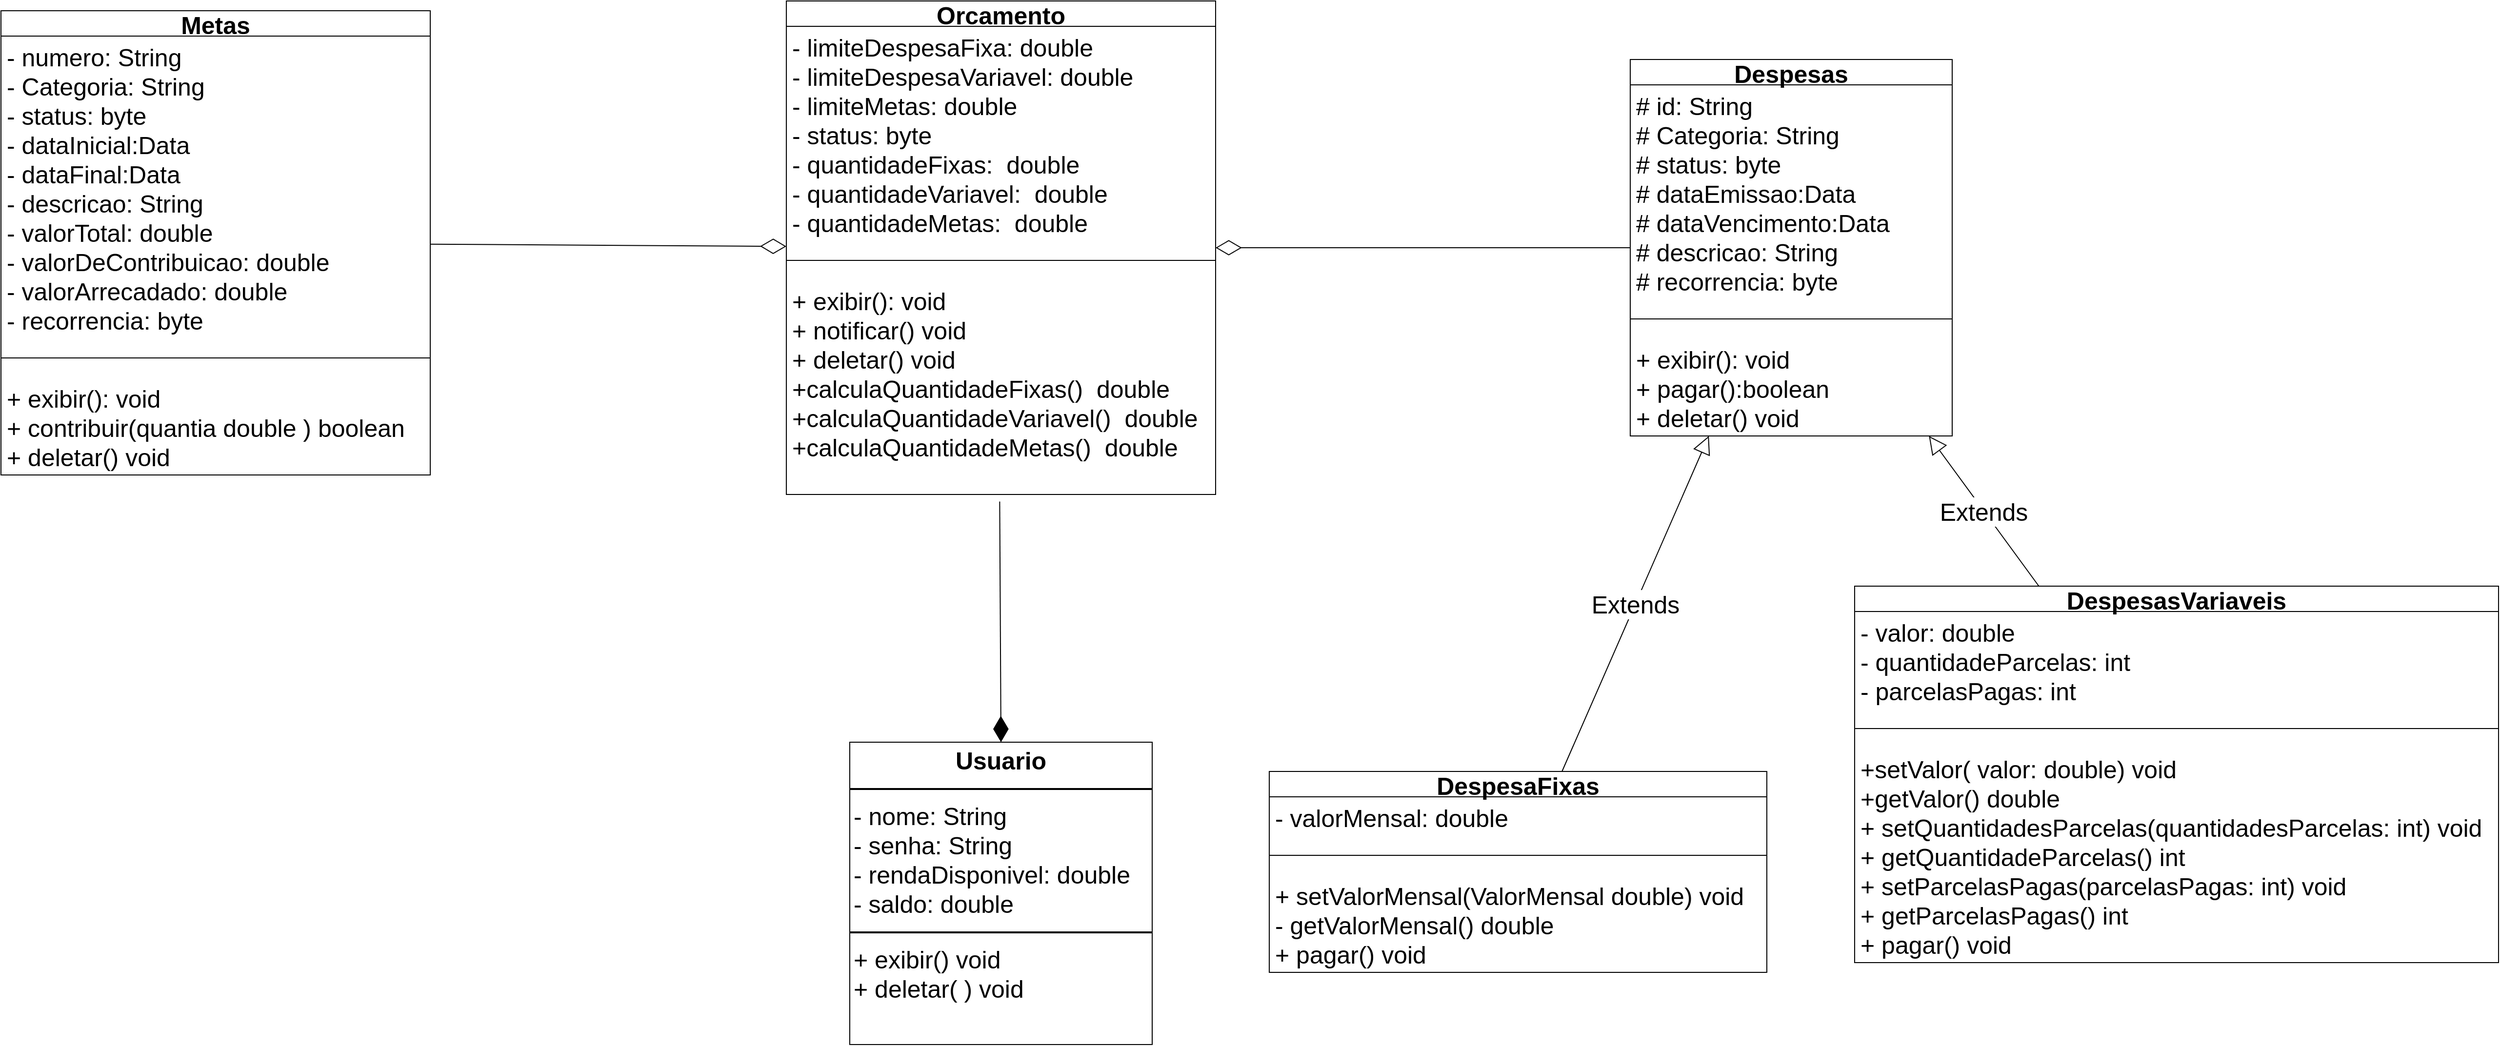 <mxfile version="24.2.5" type="github">
  <diagram id="C5RBs43oDa-KdzZeNtuy" name="Page-1">
    <mxGraphModel dx="4044" dy="2456" grid="1" gridSize="10" guides="1" tooltips="1" connect="1" arrows="1" fold="1" page="1" pageScale="1" pageWidth="827" pageHeight="1169" math="0" shadow="0">
      <root>
        <mxCell id="WIyWlLk6GJQsqaUBKTNV-0" />
        <mxCell id="WIyWlLk6GJQsqaUBKTNV-1" parent="WIyWlLk6GJQsqaUBKTNV-0" />
        <mxCell id="Xsj6mDMWJkw63rFZN-va-0" value="&lt;p style=&quot;margin: 4px 0px 0px; text-align: center; font-size: 25px;&quot;&gt;&lt;b style=&quot;font-size: 25px;&quot;&gt;Usuario&lt;/b&gt;&lt;/p&gt;&lt;hr style=&quot;border-style: solid; font-size: 25px;&quot;&gt;&lt;p style=&quot;margin: 0px 0px 0px 4px; font-size: 25px;&quot;&gt;- nome: String&lt;/p&gt;&lt;p style=&quot;margin: 0px 0px 0px 4px; font-size: 25px;&quot;&gt;- senha: String&lt;/p&gt;&lt;p style=&quot;margin: 0px 0px 0px 4px; font-size: 25px;&quot;&gt;- rendaDisponivel: double&lt;/p&gt;&lt;p style=&quot;margin: 0px 0px 0px 4px; font-size: 25px;&quot;&gt;- saldo: double&lt;/p&gt;&lt;hr style=&quot;border-style: solid; font-size: 25px;&quot;&gt;&lt;p style=&quot;margin: 0px 0px 0px 4px; font-size: 25px;&quot;&gt;+ exibir() void&amp;nbsp;&lt;/p&gt;&lt;p style=&quot;margin: 0px 0px 0px 4px; font-size: 25px;&quot;&gt;+ deletar( ) void&lt;/p&gt;" style="verticalAlign=top;align=left;overflow=fill;html=1;whiteSpace=wrap;fontSize=25;" parent="WIyWlLk6GJQsqaUBKTNV-1" vertex="1">
          <mxGeometry x="-70" y="320" width="310" height="310" as="geometry" />
        </mxCell>
        <mxCell id="Xsj6mDMWJkw63rFZN-va-6" value="Despesas" style="swimlane;fontStyle=1;align=center;verticalAlign=top;childLayout=stackLayout;horizontal=1;startSize=26;horizontalStack=0;resizeParent=1;resizeParentMax=0;resizeLast=0;collapsible=1;marginBottom=0;whiteSpace=wrap;html=1;fontSize=25;spacingTop=-7;" parent="WIyWlLk6GJQsqaUBKTNV-1" vertex="1">
          <mxGeometry x="730" y="-380" width="330" height="386" as="geometry" />
        </mxCell>
        <mxCell id="Xsj6mDMWJkw63rFZN-va-7" value="&lt;div style=&quot;font-size: 25px;&quot;&gt;&lt;span style=&quot;background-color: initial; font-size: 25px;&quot;&gt;# id: String&lt;/span&gt;&lt;/div&gt;&lt;div style=&quot;font-size: 25px;&quot;&gt;&lt;span style=&quot;background-color: initial; font-size: 25px;&quot;&gt;# Categoria: String&lt;/span&gt;&lt;br style=&quot;font-size: 25px;&quot;&gt;&lt;/div&gt;&lt;div style=&quot;font-size: 25px;&quot;&gt;&lt;span style=&quot;background-color: initial; font-size: 25px;&quot;&gt;# status: byte&lt;/span&gt;&lt;/div&gt;&lt;div style=&quot;font-size: 25px;&quot;&gt;# dataEmissao:Data&lt;/div&gt;&lt;div style=&quot;font-size: 25px;&quot;&gt;&lt;span style=&quot;background-color: initial; font-size: 25px;&quot;&gt;# dataVencimento:Data&lt;/span&gt;&lt;/div&gt;&lt;div style=&quot;font-size: 25px;&quot;&gt;&lt;span style=&quot;background-color: initial; font-size: 25px;&quot;&gt;# descricao: String&lt;/span&gt;&lt;/div&gt;&lt;div style=&quot;font-size: 25px;&quot;&gt;&lt;span style=&quot;background-color: initial; font-size: 25px;&quot;&gt;# recorrencia: byte&lt;/span&gt;&lt;/div&gt;" style="text;strokeColor=none;fillColor=none;align=left;verticalAlign=top;spacingLeft=4;spacingRight=4;overflow=hidden;rotatable=0;points=[[0,0.5],[1,0.5]];portConstraint=eastwest;whiteSpace=wrap;html=1;fontSize=25;" parent="Xsj6mDMWJkw63rFZN-va-6" vertex="1">
          <mxGeometry y="26" width="330" height="220" as="geometry" />
        </mxCell>
        <mxCell id="Xsj6mDMWJkw63rFZN-va-8" value="" style="line;strokeWidth=1;fillColor=none;align=left;verticalAlign=middle;spacingTop=-1;spacingLeft=3;spacingRight=3;rotatable=0;labelPosition=right;points=[];portConstraint=eastwest;strokeColor=inherit;fontSize=25;" parent="Xsj6mDMWJkw63rFZN-va-6" vertex="1">
          <mxGeometry y="246" width="330" height="40" as="geometry" />
        </mxCell>
        <mxCell id="Xsj6mDMWJkw63rFZN-va-9" value="&lt;div style=&quot;font-size: 25px;&quot;&gt;&lt;span style=&quot;background-color: initial; font-size: 25px;&quot;&gt;+ exibir(): void&lt;/span&gt;&lt;br style=&quot;font-size: 25px;&quot;&gt;&lt;/div&gt;&lt;div style=&quot;font-size: 25px;&quot;&gt;+ pagar():boolean&lt;/div&gt;&lt;div style=&quot;font-size: 25px;&quot;&gt;+ deletar() void&lt;/div&gt;" style="text;strokeColor=none;fillColor=none;align=left;verticalAlign=top;spacingLeft=4;spacingRight=4;overflow=hidden;rotatable=0;points=[[0,0.5],[1,0.5]];portConstraint=eastwest;whiteSpace=wrap;html=1;fontSize=25;" parent="Xsj6mDMWJkw63rFZN-va-6" vertex="1">
          <mxGeometry y="286" width="330" height="100" as="geometry" />
        </mxCell>
        <mxCell id="Xsj6mDMWJkw63rFZN-va-14" value="DespesasVariaveis" style="swimlane;fontStyle=1;align=center;verticalAlign=top;childLayout=stackLayout;horizontal=1;startSize=26;horizontalStack=0;resizeParent=1;resizeParentMax=0;resizeLast=0;collapsible=1;marginBottom=0;whiteSpace=wrap;html=1;fontSize=25;spacingTop=-7;" parent="WIyWlLk6GJQsqaUBKTNV-1" vertex="1">
          <mxGeometry x="960" y="160" width="660" height="386" as="geometry" />
        </mxCell>
        <mxCell id="Xsj6mDMWJkw63rFZN-va-15" value="&lt;div style=&quot;font-size: 25px;&quot;&gt;- valor: double&lt;/div&gt;- quantidadeParcelas: int&lt;div style=&quot;font-size: 25px;&quot;&gt;- parcelasPagas: int&lt;/div&gt;" style="text;strokeColor=none;fillColor=none;align=left;verticalAlign=top;spacingLeft=4;spacingRight=4;overflow=hidden;rotatable=0;points=[[0,0.5],[1,0.5]];portConstraint=eastwest;whiteSpace=wrap;html=1;fontSize=25;" parent="Xsj6mDMWJkw63rFZN-va-14" vertex="1">
          <mxGeometry y="26" width="660" height="100" as="geometry" />
        </mxCell>
        <mxCell id="Xsj6mDMWJkw63rFZN-va-16" value="" style="line;strokeWidth=1;fillColor=none;align=left;verticalAlign=middle;spacingTop=-1;spacingLeft=3;spacingRight=3;rotatable=0;labelPosition=right;points=[];portConstraint=eastwest;strokeColor=inherit;fontSize=25;" parent="Xsj6mDMWJkw63rFZN-va-14" vertex="1">
          <mxGeometry y="126" width="660" height="40" as="geometry" />
        </mxCell>
        <mxCell id="Xsj6mDMWJkw63rFZN-va-17" value="&lt;div style=&quot;font-size: 25px;&quot;&gt;+setValor(&lt;span style=&quot;background-color: initial; font-size: 25px;&quot;&gt;&amp;nbsp;&lt;/span&gt;&lt;span style=&quot;background-color: initial; font-size: 25px;&quot;&gt;valor: double&lt;/span&gt;&lt;span style=&quot;background-color: initial; font-size: 25px;&quot;&gt;) void&lt;/span&gt;&lt;/div&gt;&lt;div style=&quot;font-size: 25px;&quot;&gt;&lt;span style=&quot;background-color: initial; font-size: 25px;&quot;&gt;+getValor() double&lt;/span&gt;&lt;/div&gt;&lt;div style=&quot;font-size: 25px;&quot;&gt;&lt;span style=&quot;background-color: initial; font-size: 25px;&quot;&gt;+ setQuantidadesParcelas(q&lt;/span&gt;&lt;span style=&quot;background-color: initial; font-size: 25px;&quot;&gt;uantidadesParcelas: int&lt;/span&gt;&lt;span style=&quot;background-color: initial; font-size: 25px;&quot;&gt;) void&lt;/span&gt;&lt;/div&gt;+ getQuantidadeParcelas() int&lt;div style=&quot;font-size: 25px;&quot;&gt;+ setP&lt;span style=&quot;background-color: initial; font-size: 25px;&quot;&gt;arcelasPagas(&lt;/span&gt;&lt;span style=&quot;background-color: initial; font-size: 25px;&quot;&gt;parcelasPagas: int&lt;/span&gt;&lt;span style=&quot;background-color: initial; font-size: 25px;&quot;&gt;) void&lt;/span&gt;&lt;/div&gt;&lt;div style=&quot;font-size: 25px;&quot;&gt;+ getParcelasPagas() int&lt;span style=&quot;background-color: initial; font-size: 25px;&quot;&gt;&lt;br style=&quot;font-size: 25px;&quot;&gt;&lt;/span&gt;&lt;/div&gt;&lt;div style=&quot;font-size: 25px;&quot;&gt;+ pagar() void&lt;/div&gt;" style="text;strokeColor=none;fillColor=none;align=left;verticalAlign=top;spacingLeft=4;spacingRight=4;overflow=hidden;rotatable=0;points=[[0,0.5],[1,0.5]];portConstraint=eastwest;whiteSpace=wrap;html=1;fontSize=25;" parent="Xsj6mDMWJkw63rFZN-va-14" vertex="1">
          <mxGeometry y="166" width="660" height="220" as="geometry" />
        </mxCell>
        <mxCell id="Xsj6mDMWJkw63rFZN-va-35" value="DespesaFixas" style="swimlane;fontStyle=1;align=center;verticalAlign=top;childLayout=stackLayout;horizontal=1;startSize=26;horizontalStack=0;resizeParent=1;resizeParentMax=0;resizeLast=0;collapsible=1;marginBottom=0;whiteSpace=wrap;html=1;fontSize=25;spacingTop=-7;" parent="WIyWlLk6GJQsqaUBKTNV-1" vertex="1">
          <mxGeometry x="360" y="350" width="510" height="206" as="geometry" />
        </mxCell>
        <mxCell id="Xsj6mDMWJkw63rFZN-va-36" value="- valorMensal: double" style="text;strokeColor=none;fillColor=none;align=left;verticalAlign=top;spacingLeft=4;spacingRight=4;overflow=hidden;rotatable=0;points=[[0,0.5],[1,0.5]];portConstraint=eastwest;whiteSpace=wrap;html=1;fontSize=25;" parent="Xsj6mDMWJkw63rFZN-va-35" vertex="1">
          <mxGeometry y="26" width="510" height="40" as="geometry" />
        </mxCell>
        <mxCell id="Xsj6mDMWJkw63rFZN-va-37" value="" style="line;strokeWidth=1;fillColor=none;align=left;verticalAlign=middle;spacingTop=-1;spacingLeft=3;spacingRight=3;rotatable=0;labelPosition=right;points=[];portConstraint=eastwest;strokeColor=inherit;fontSize=25;" parent="Xsj6mDMWJkw63rFZN-va-35" vertex="1">
          <mxGeometry y="66" width="510" height="40" as="geometry" />
        </mxCell>
        <mxCell id="Xsj6mDMWJkw63rFZN-va-38" value="&lt;div style=&quot;font-size: 25px;&quot;&gt;+ setValorMensal(&lt;span style=&quot;background-color: initial; font-size: 25px;&quot;&gt;ValorMensal double&lt;/span&gt;&lt;span style=&quot;background-color: initial; font-size: 25px;&quot;&gt;) void&lt;/span&gt;&lt;/div&gt;&lt;div style=&quot;font-size: 25px;&quot;&gt;&lt;span style=&quot;background-color: initial; font-size: 25px;&quot;&gt;- getValorMensal() double&lt;/span&gt;&lt;/div&gt;&lt;div style=&quot;font-size: 25px;&quot;&gt;&lt;span style=&quot;background-color: initial; font-size: 25px;&quot;&gt;+ pagar() void&lt;/span&gt;&lt;/div&gt;" style="text;strokeColor=none;fillColor=none;align=left;verticalAlign=top;spacingLeft=4;spacingRight=4;overflow=hidden;rotatable=0;points=[[0,0.5],[1,0.5]];portConstraint=eastwest;whiteSpace=wrap;html=1;fontSize=25;" parent="Xsj6mDMWJkw63rFZN-va-35" vertex="1">
          <mxGeometry y="106" width="510" height="100" as="geometry" />
        </mxCell>
        <mxCell id="Xsj6mDMWJkw63rFZN-va-45" value="Metas" style="swimlane;fontStyle=1;align=center;verticalAlign=top;childLayout=stackLayout;horizontal=1;startSize=26;horizontalStack=0;resizeParent=1;resizeParentMax=0;resizeLast=0;collapsible=1;marginBottom=0;whiteSpace=wrap;html=1;fontSize=25;spacingTop=-7;" parent="WIyWlLk6GJQsqaUBKTNV-1" vertex="1">
          <mxGeometry x="-940" y="-430" width="440" height="476" as="geometry" />
        </mxCell>
        <mxCell id="Xsj6mDMWJkw63rFZN-va-46" value="&lt;div style=&quot;font-size: 25px;&quot;&gt;&lt;span style=&quot;background-color: initial; font-size: 25px;&quot;&gt;- numero: String&lt;/span&gt;&lt;/div&gt;&lt;div style=&quot;font-size: 25px;&quot;&gt;&lt;span style=&quot;background-color: initial; font-size: 25px;&quot;&gt;- Categoria: String&lt;/span&gt;&lt;br style=&quot;font-size: 25px;&quot;&gt;&lt;/div&gt;&lt;div style=&quot;font-size: 25px;&quot;&gt;&lt;span style=&quot;background-color: initial; font-size: 25px;&quot;&gt;- status: byte&lt;/span&gt;&lt;/div&gt;&lt;div style=&quot;font-size: 25px;&quot;&gt;- dataInicial:Data&lt;/div&gt;&lt;div style=&quot;font-size: 25px;&quot;&gt;&lt;span style=&quot;background-color: initial; font-size: 25px;&quot;&gt;- dataFinal:Data&lt;/span&gt;&lt;/div&gt;&lt;div style=&quot;font-size: 25px;&quot;&gt;&lt;span style=&quot;background-color: initial; font-size: 25px;&quot;&gt;- descricao: String&lt;/span&gt;&lt;/div&gt;&lt;div style=&quot;font-size: 25px;&quot;&gt;&lt;span style=&quot;background-color: initial; font-size: 25px;&quot;&gt;- valorTotal: double&lt;/span&gt;&lt;/div&gt;&lt;div style=&quot;font-size: 25px;&quot;&gt;&lt;span style=&quot;background-color: initial; font-size: 25px;&quot;&gt;- valorDeContribuicao: double&lt;/span&gt;&lt;/div&gt;&lt;div style=&quot;font-size: 25px;&quot;&gt;&lt;span style=&quot;background-color: initial; font-size: 25px;&quot;&gt;- valorArrecadado: double&lt;/span&gt;&lt;/div&gt;&lt;div style=&quot;font-size: 25px;&quot;&gt;- recorrencia: byte&lt;/div&gt;" style="text;strokeColor=none;fillColor=none;align=left;verticalAlign=top;spacingLeft=4;spacingRight=4;overflow=hidden;rotatable=0;points=[[0,0.5],[1,0.5]];portConstraint=eastwest;whiteSpace=wrap;html=1;fontSize=25;" parent="Xsj6mDMWJkw63rFZN-va-45" vertex="1">
          <mxGeometry y="26" width="440" height="310" as="geometry" />
        </mxCell>
        <mxCell id="Xsj6mDMWJkw63rFZN-va-47" value="" style="line;strokeWidth=1;fillColor=none;align=left;verticalAlign=middle;spacingTop=-1;spacingLeft=3;spacingRight=3;rotatable=0;labelPosition=right;points=[];portConstraint=eastwest;strokeColor=inherit;fontSize=25;" parent="Xsj6mDMWJkw63rFZN-va-45" vertex="1">
          <mxGeometry y="336" width="440" height="40" as="geometry" />
        </mxCell>
        <mxCell id="Xsj6mDMWJkw63rFZN-va-48" value="&lt;div style=&quot;font-size: 25px;&quot;&gt;&lt;span style=&quot;background-color: initial; font-size: 25px;&quot;&gt;+ exibir(): void&lt;/span&gt;&lt;br style=&quot;font-size: 25px;&quot;&gt;&lt;/div&gt;&lt;div style=&quot;font-size: 25px;&quot;&gt;+ contribuir(quantia double ) boolean&lt;/div&gt;&lt;div style=&quot;font-size: 25px;&quot;&gt;+ deletar() void&lt;/div&gt;" style="text;strokeColor=none;fillColor=none;align=left;verticalAlign=top;spacingLeft=4;spacingRight=4;overflow=hidden;rotatable=0;points=[[0,0.5],[1,0.5]];portConstraint=eastwest;whiteSpace=wrap;html=1;fontSize=25;" parent="Xsj6mDMWJkw63rFZN-va-45" vertex="1">
          <mxGeometry y="376" width="440" height="100" as="geometry" />
        </mxCell>
        <mxCell id="Xsj6mDMWJkw63rFZN-va-50" value="Orcamento" style="swimlane;fontStyle=1;align=center;verticalAlign=top;childLayout=stackLayout;horizontal=1;startSize=26;horizontalStack=0;resizeParent=1;resizeParentMax=0;resizeLast=0;collapsible=1;marginBottom=0;whiteSpace=wrap;html=1;fontSize=25;spacingTop=-7;" parent="WIyWlLk6GJQsqaUBKTNV-1" vertex="1">
          <mxGeometry x="-135" y="-440" width="440" height="506" as="geometry" />
        </mxCell>
        <mxCell id="Xsj6mDMWJkw63rFZN-va-51" value="- limiteDespesaFixa: double&lt;div style=&quot;font-size: 25px;&quot;&gt;- limiteDespesaVariavel: double&lt;br style=&quot;font-size: 25px;&quot;&gt;&lt;/div&gt;&lt;div style=&quot;font-size: 25px;&quot;&gt;- limiteMetas: double&lt;/div&gt;&lt;div style=&quot;font-size: 25px;&quot;&gt;- status: byte&lt;/div&gt;&lt;div style=&quot;font-size: 25px;&quot;&gt;- q&lt;span style=&quot;background-color: initial;&quot;&gt;uantidadeFixas:&amp;nbsp; double&lt;/span&gt;&lt;/div&gt;&lt;div style=&quot;font-size: 25px;&quot;&gt;- q&lt;span style=&quot;background-color: initial;&quot;&gt;uantidadeVariavel:&amp;nbsp; double&lt;/span&gt;&lt;br&gt;&lt;/div&gt;&lt;div style=&quot;font-size: 25px;&quot;&gt;- q&lt;span style=&quot;background-color: initial;&quot;&gt;uantidadeMetas:&amp;nbsp; double&lt;/span&gt;&lt;span style=&quot;background-color: initial;&quot;&gt;&lt;br&gt;&lt;/span&gt;&lt;/div&gt;" style="text;strokeColor=none;fillColor=none;align=left;verticalAlign=top;spacingLeft=4;spacingRight=4;overflow=hidden;rotatable=0;points=[[0,0.5],[1,0.5]];portConstraint=eastwest;whiteSpace=wrap;html=1;fontSize=25;" parent="Xsj6mDMWJkw63rFZN-va-50" vertex="1">
          <mxGeometry y="26" width="440" height="220" as="geometry" />
        </mxCell>
        <mxCell id="Xsj6mDMWJkw63rFZN-va-52" value="" style="line;strokeWidth=1;fillColor=none;align=left;verticalAlign=middle;spacingTop=-1;spacingLeft=3;spacingRight=3;rotatable=0;labelPosition=right;points=[];portConstraint=eastwest;strokeColor=inherit;fontSize=25;" parent="Xsj6mDMWJkw63rFZN-va-50" vertex="1">
          <mxGeometry y="246" width="440" height="40" as="geometry" />
        </mxCell>
        <mxCell id="Xsj6mDMWJkw63rFZN-va-53" value="&lt;div style=&quot;font-size: 25px;&quot;&gt;&lt;span style=&quot;background-color: initial; font-size: 25px;&quot;&gt;+ exibir(): void&lt;/span&gt;&lt;/div&gt;&lt;div style=&quot;font-size: 25px;&quot;&gt;&lt;span style=&quot;background-color: initial; font-size: 25px;&quot;&gt;+ notificar() void&lt;/span&gt;&lt;/div&gt;&lt;div style=&quot;font-size: 25px;&quot;&gt;+ deletar() void&lt;/div&gt;&lt;div style=&quot;font-size: 25px;&quot;&gt;+calculaQuantidadeFixas()&amp;nbsp; double&lt;/div&gt;&lt;div style=&quot;font-size: 25px;&quot;&gt;+calculaQuantidadeVariavel()&amp;nbsp; double&lt;br style=&quot;font-size: 25px;&quot;&gt;&lt;/div&gt;&lt;div style=&quot;font-size: 25px;&quot;&gt;+calculaQuantidadeMetas()&amp;nbsp; double&lt;br style=&quot;font-size: 25px;&quot;&gt;&lt;/div&gt;&lt;div style=&quot;font-size: 25px;&quot;&gt;&lt;br style=&quot;font-size: 25px;&quot;&gt;&lt;/div&gt;" style="text;strokeColor=none;fillColor=none;align=left;verticalAlign=top;spacingLeft=4;spacingRight=4;overflow=hidden;rotatable=0;points=[[0,0.5],[1,0.5]];portConstraint=eastwest;whiteSpace=wrap;html=1;fontSize=25;" parent="Xsj6mDMWJkw63rFZN-va-50" vertex="1">
          <mxGeometry y="286" width="440" height="220" as="geometry" />
        </mxCell>
        <mxCell id="Xsj6mDMWJkw63rFZN-va-54" value="" style="endArrow=diamondThin;endFill=1;endSize=24;html=1;rounded=0;exitX=0.497;exitY=1.033;exitDx=0;exitDy=0;entryX=0.5;entryY=0;entryDx=0;entryDy=0;exitPerimeter=0;fontSize=25;" parent="WIyWlLk6GJQsqaUBKTNV-1" source="Xsj6mDMWJkw63rFZN-va-53" target="Xsj6mDMWJkw63rFZN-va-0" edge="1">
          <mxGeometry width="160" relative="1" as="geometry">
            <mxPoint x="180" y="93" as="sourcePoint" />
            <mxPoint x="308" y="90" as="targetPoint" />
          </mxGeometry>
        </mxCell>
        <mxCell id="jq4R9Uysa1i5dK_6T_Q5-6" value="" style="endArrow=diamondThin;endFill=0;endSize=24;html=1;rounded=0;fontSize=25;" parent="WIyWlLk6GJQsqaUBKTNV-1" source="Xsj6mDMWJkw63rFZN-va-45" target="Xsj6mDMWJkw63rFZN-va-50" edge="1">
          <mxGeometry width="160" relative="1" as="geometry">
            <mxPoint x="30" y="180" as="sourcePoint" />
            <mxPoint x="-20" y="130" as="targetPoint" />
          </mxGeometry>
        </mxCell>
        <mxCell id="jq4R9Uysa1i5dK_6T_Q5-7" value="" style="endArrow=diamondThin;endFill=0;endSize=24;html=1;rounded=0;fontSize=25;" parent="WIyWlLk6GJQsqaUBKTNV-1" source="Xsj6mDMWJkw63rFZN-va-6" target="Xsj6mDMWJkw63rFZN-va-50" edge="1">
          <mxGeometry width="160" relative="1" as="geometry">
            <mxPoint x="30" y="180" as="sourcePoint" />
            <mxPoint x="190" y="180" as="targetPoint" />
          </mxGeometry>
        </mxCell>
        <mxCell id="jq4R9Uysa1i5dK_6T_Q5-8" value="Extends" style="endArrow=block;endSize=16;endFill=0;html=1;rounded=0;fontSize=25;" parent="WIyWlLk6GJQsqaUBKTNV-1" source="Xsj6mDMWJkw63rFZN-va-35" target="Xsj6mDMWJkw63rFZN-va-6" edge="1">
          <mxGeometry width="160" relative="1" as="geometry">
            <mxPoint x="30" y="180" as="sourcePoint" />
            <mxPoint x="190" y="180" as="targetPoint" />
          </mxGeometry>
        </mxCell>
        <mxCell id="jq4R9Uysa1i5dK_6T_Q5-9" value="Extends" style="endArrow=block;endSize=16;endFill=0;html=1;rounded=0;fontSize=25;" parent="WIyWlLk6GJQsqaUBKTNV-1" source="Xsj6mDMWJkw63rFZN-va-14" target="Xsj6mDMWJkw63rFZN-va-6" edge="1">
          <mxGeometry width="160" relative="1" as="geometry">
            <mxPoint x="30" y="180" as="sourcePoint" />
            <mxPoint x="190" y="180" as="targetPoint" />
          </mxGeometry>
        </mxCell>
      </root>
    </mxGraphModel>
  </diagram>
</mxfile>
